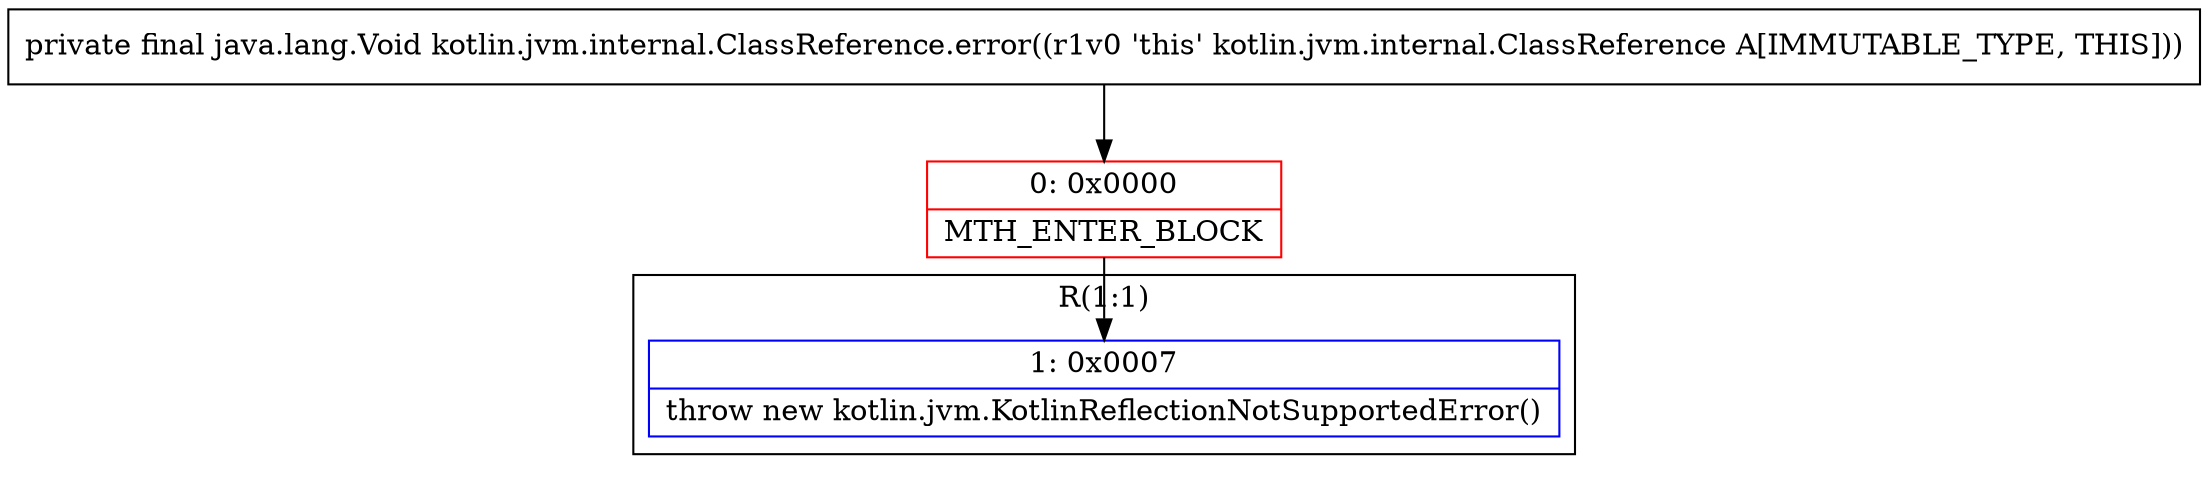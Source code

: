 digraph "CFG forkotlin.jvm.internal.ClassReference.error()Ljava\/lang\/Void;" {
subgraph cluster_Region_2056689674 {
label = "R(1:1)";
node [shape=record,color=blue];
Node_1 [shape=record,label="{1\:\ 0x0007|throw new kotlin.jvm.KotlinReflectionNotSupportedError()\l}"];
}
Node_0 [shape=record,color=red,label="{0\:\ 0x0000|MTH_ENTER_BLOCK\l}"];
MethodNode[shape=record,label="{private final java.lang.Void kotlin.jvm.internal.ClassReference.error((r1v0 'this' kotlin.jvm.internal.ClassReference A[IMMUTABLE_TYPE, THIS])) }"];
MethodNode -> Node_0;
Node_0 -> Node_1;
}

